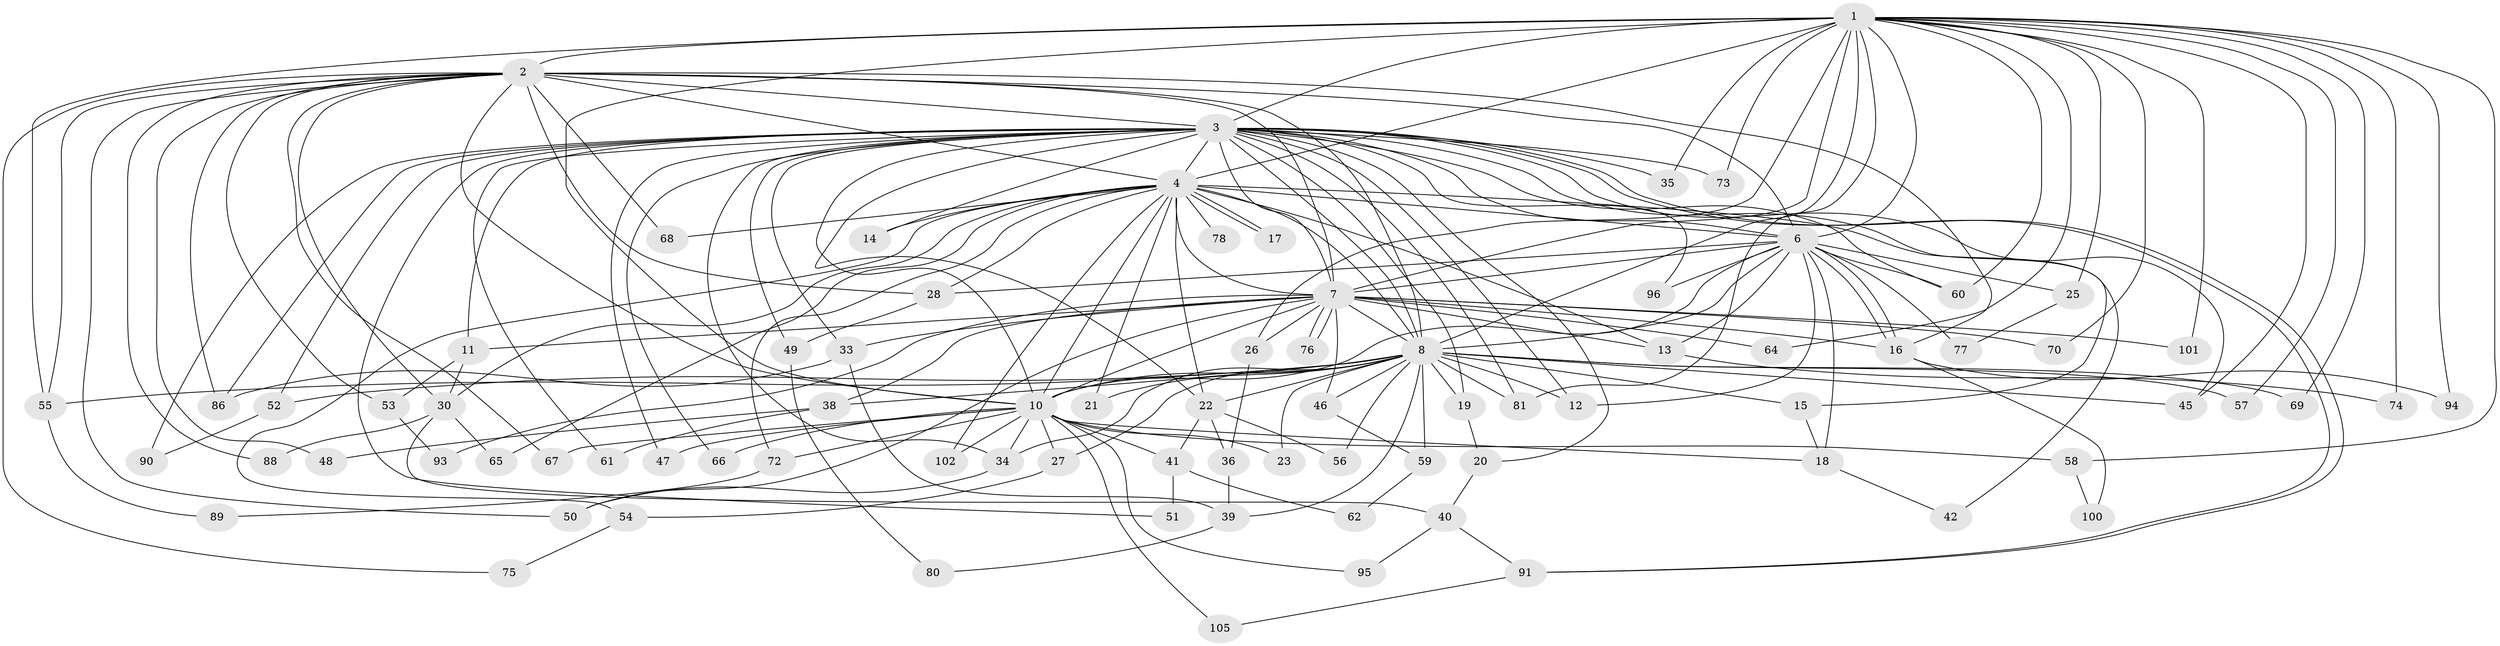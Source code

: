 // Generated by graph-tools (version 1.1) at 2025/51/02/27/25 19:51:51]
// undirected, 82 vertices, 192 edges
graph export_dot {
graph [start="1"]
  node [color=gray90,style=filled];
  1 [super="+5"];
  2 [super="+87"];
  3 [super="+63"];
  4 [super="+37"];
  6 [super="+24"];
  7 [super="+92"];
  8 [super="+9"];
  10 [super="+31"];
  11 [super="+43"];
  12 [super="+83"];
  13;
  14;
  15;
  16 [super="+29"];
  17;
  18;
  19;
  20;
  21;
  22 [super="+32"];
  23;
  25 [super="+84"];
  26;
  27;
  28 [super="+44"];
  30;
  33 [super="+71"];
  34 [super="+99"];
  35;
  36;
  38;
  39;
  40;
  41;
  42;
  45 [super="+79"];
  46;
  47;
  48;
  49;
  50 [super="+85"];
  51;
  52;
  53;
  54;
  55 [super="+103"];
  56;
  57;
  58;
  59;
  60 [super="+97"];
  61;
  62;
  64;
  65;
  66;
  67;
  68;
  69;
  70;
  72;
  73;
  74;
  75;
  76;
  77;
  78;
  80;
  81 [super="+82"];
  86 [super="+98"];
  88;
  89;
  90;
  91 [super="+104"];
  93;
  94;
  95;
  96;
  100;
  101;
  102;
  105;
  1 -- 2 [weight=2];
  1 -- 3 [weight=2];
  1 -- 4 [weight=2];
  1 -- 6 [weight=3];
  1 -- 7 [weight=2];
  1 -- 8 [weight=4];
  1 -- 10 [weight=2];
  1 -- 26;
  1 -- 45;
  1 -- 57;
  1 -- 58;
  1 -- 69;
  1 -- 94;
  1 -- 64;
  1 -- 70;
  1 -- 73;
  1 -- 74;
  1 -- 25 [weight=2];
  1 -- 35;
  1 -- 101;
  1 -- 55;
  1 -- 81;
  1 -- 60;
  2 -- 3;
  2 -- 4;
  2 -- 6;
  2 -- 7;
  2 -- 8 [weight=2];
  2 -- 10;
  2 -- 28;
  2 -- 30;
  2 -- 48;
  2 -- 53;
  2 -- 55;
  2 -- 67;
  2 -- 68;
  2 -- 75;
  2 -- 16;
  2 -- 88;
  2 -- 50;
  2 -- 86;
  3 -- 4;
  3 -- 6;
  3 -- 7 [weight=2];
  3 -- 8 [weight=2];
  3 -- 10;
  3 -- 11;
  3 -- 12;
  3 -- 14;
  3 -- 15;
  3 -- 19;
  3 -- 20;
  3 -- 22;
  3 -- 33;
  3 -- 34;
  3 -- 35;
  3 -- 47;
  3 -- 49;
  3 -- 51;
  3 -- 52;
  3 -- 60;
  3 -- 61;
  3 -- 66;
  3 -- 73;
  3 -- 81;
  3 -- 90;
  3 -- 91;
  3 -- 91;
  3 -- 96;
  3 -- 86;
  3 -- 45;
  4 -- 6;
  4 -- 7;
  4 -- 8 [weight=2];
  4 -- 10;
  4 -- 14;
  4 -- 17;
  4 -- 17;
  4 -- 21;
  4 -- 30;
  4 -- 42;
  4 -- 68;
  4 -- 72;
  4 -- 78 [weight=2];
  4 -- 102;
  4 -- 28;
  4 -- 65;
  4 -- 54;
  4 -- 13;
  4 -- 22;
  6 -- 7;
  6 -- 8 [weight=2];
  6 -- 10;
  6 -- 12;
  6 -- 13;
  6 -- 16;
  6 -- 16;
  6 -- 18;
  6 -- 25;
  6 -- 28;
  6 -- 60;
  6 -- 77;
  6 -- 96;
  7 -- 8 [weight=2];
  7 -- 10;
  7 -- 11;
  7 -- 13;
  7 -- 26;
  7 -- 33;
  7 -- 38;
  7 -- 46;
  7 -- 50;
  7 -- 64;
  7 -- 70;
  7 -- 76;
  7 -- 76;
  7 -- 93;
  7 -- 101;
  7 -- 16;
  8 -- 10 [weight=2];
  8 -- 15;
  8 -- 19;
  8 -- 21;
  8 -- 22;
  8 -- 23;
  8 -- 34;
  8 -- 38;
  8 -- 39;
  8 -- 45;
  8 -- 46;
  8 -- 56;
  8 -- 57;
  8 -- 59;
  8 -- 81;
  8 -- 69;
  8 -- 52;
  8 -- 27;
  8 -- 55;
  8 -- 12;
  10 -- 23;
  10 -- 27;
  10 -- 47;
  10 -- 58;
  10 -- 66;
  10 -- 67;
  10 -- 95;
  10 -- 102;
  10 -- 105;
  10 -- 72;
  10 -- 41;
  10 -- 18;
  10 -- 34;
  11 -- 53;
  11 -- 30;
  13 -- 74;
  15 -- 18;
  16 -- 94;
  16 -- 100;
  18 -- 42;
  19 -- 20;
  20 -- 40;
  22 -- 41;
  22 -- 56;
  22 -- 36;
  25 -- 77;
  26 -- 36;
  27 -- 54;
  28 -- 49;
  30 -- 40;
  30 -- 65;
  30 -- 88;
  33 -- 86;
  33 -- 39;
  34 -- 50;
  36 -- 39;
  38 -- 48;
  38 -- 61;
  39 -- 80;
  40 -- 95;
  40 -- 91;
  41 -- 51;
  41 -- 62;
  46 -- 59;
  49 -- 80;
  52 -- 90;
  53 -- 93;
  54 -- 75;
  55 -- 89;
  58 -- 100;
  59 -- 62;
  72 -- 89;
  91 -- 105;
}

